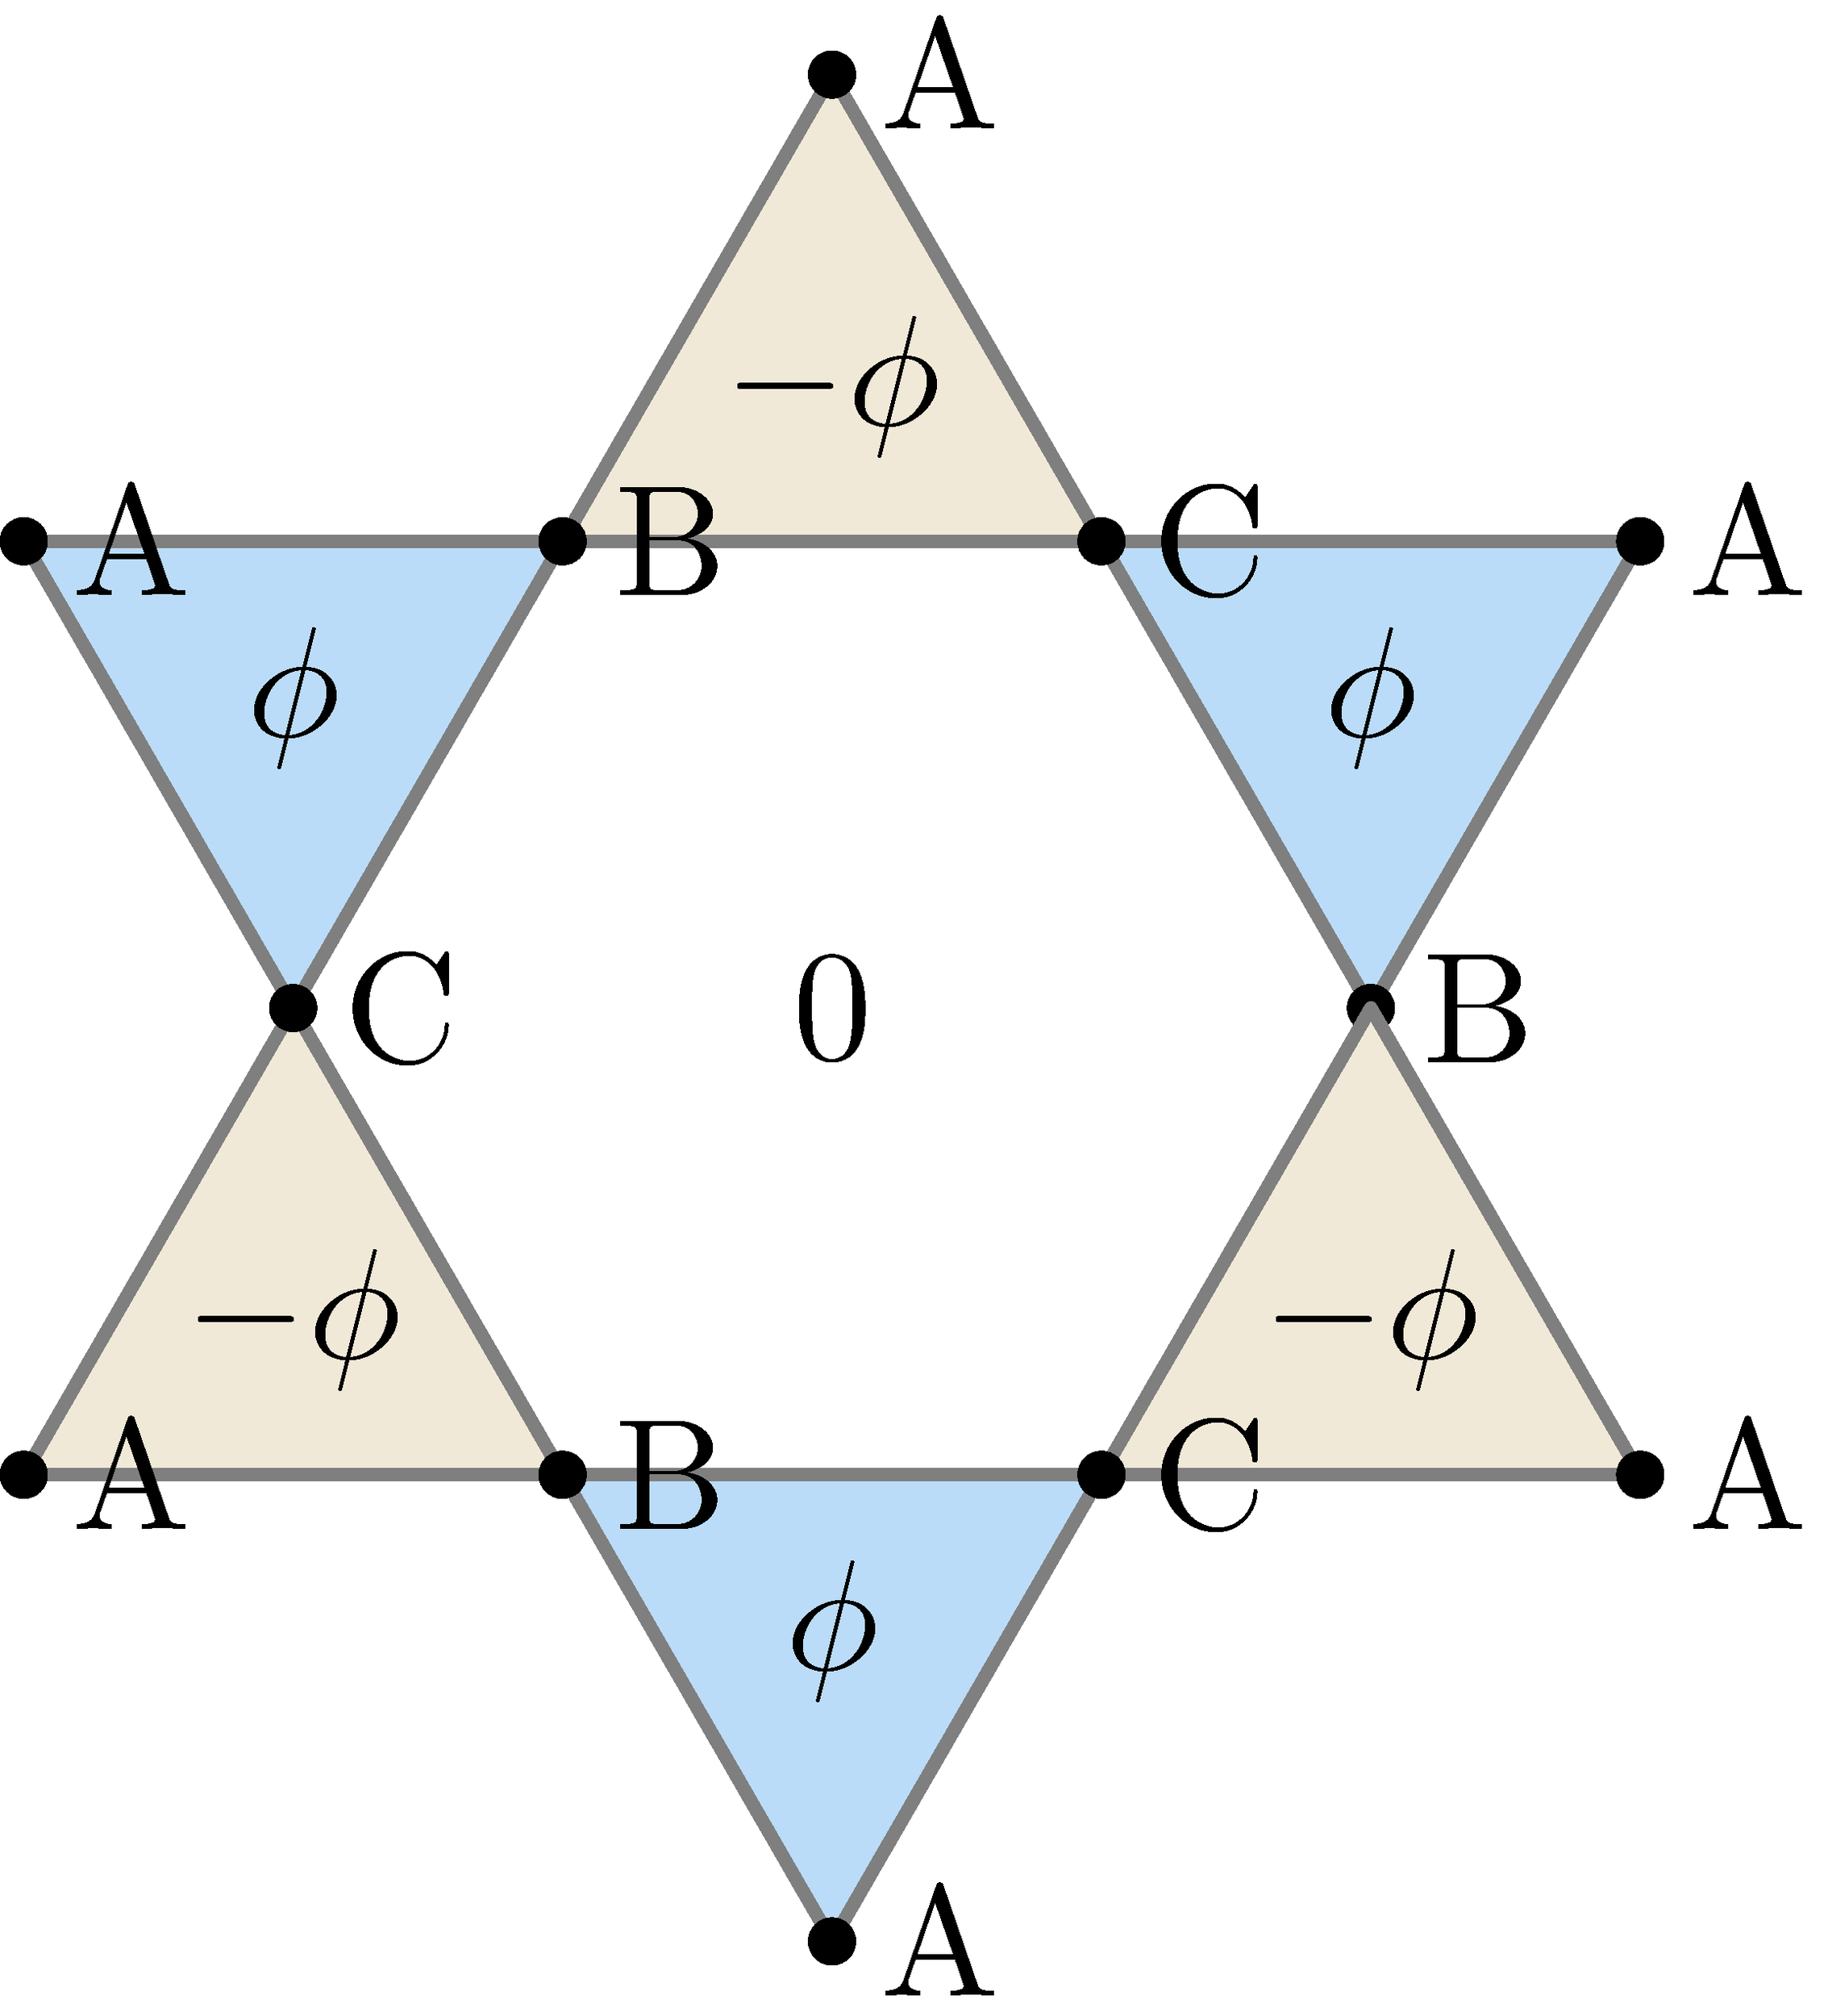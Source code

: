 settings.outformat = "png";
settings.render=20;
defaultpen(fontsize(10pt));
unitsize(3mm);
usepackage("amsfonts");
settings.tex="pdflatex" ;
string pale_green = "#D8F2EB";
string pale_yellow = "#F2EAD8";
string pale_blue2 = "#D8E0F2";
string pale_blue = "BBDDFA"; 

string[] inner_labs = {"B", "C", "B", "C", "B", "C"};
string[] outer_labs = {"A", "A", "A", "A", "A", "A"};
string[] tri_phases = {"$\phi$", "$-\phi$", "$\phi$", "$-\phi$", "$\phi$", "$-\phi$"};
pen[] tri_phase_pens = {rgb(pale_blue), rgb(pale_yellow), rgb(pale_blue), rgb(pale_yellow), rgb(pale_blue), rgb(pale_yellow)};
pen centre_phase_pen = white;
string cent_phase = "$0$";

real lattice_space = 4;
real kag_angle = pi/3;
pair label_shift = lattice_space*(0.2,0);
pen lw = linewidth(0.8pt);
pen line_col = grey;


fill(lattice_space*(cos(0), sin(0)) -- lattice_space*(cos(pi/3), sin(pi/3)) -- lattice_space*(cos(2*pi/3), sin(2*pi/3)) -- lattice_space*(cos(pi), sin(pi)) --lattice_space*(cos(4*pi/3), sin(4*pi/3)) --lattice_space*(cos(5*pi/3), sin(5*pi/3)) -- cycle, p=centre_phase_pen);
label((0,0), cent_phase);
for (int rot_int = 0; rot_int < 6; ++ rot_int)
{
    real angle = rot_int*kag_angle;
    pair inner_loc = lattice_space*(cos(angle), sin(angle));
    pair outer_loc = 2*lattice_space*sin(pi/3)*(cos(angle+pi/6), sin(angle+pi/6));
    pair next_inner_loc = lattice_space*(cos((rot_int+1)*kag_angle), sin((rot_int+1)*kag_angle));

    fill(inner_loc -- outer_loc -- next_inner_loc -- cycle, p=tri_phase_pens[rot_int]);
    draw(inner_loc -- outer_loc, p=line_col+lw);
    draw(inner_loc --  next_inner_loc, p=line_col+lw);
    draw(outer_loc --  next_inner_loc, p=line_col+lw);
    dot(inner_loc);
    dot(outer_loc);
    label(inner_labs[rot_int], inner_loc +label_shift);
    label(outer_labs[rot_int], outer_loc+ label_shift);
    label(tri_phases[rot_int], (inner_loc+next_inner_loc+outer_loc)/3);
}



